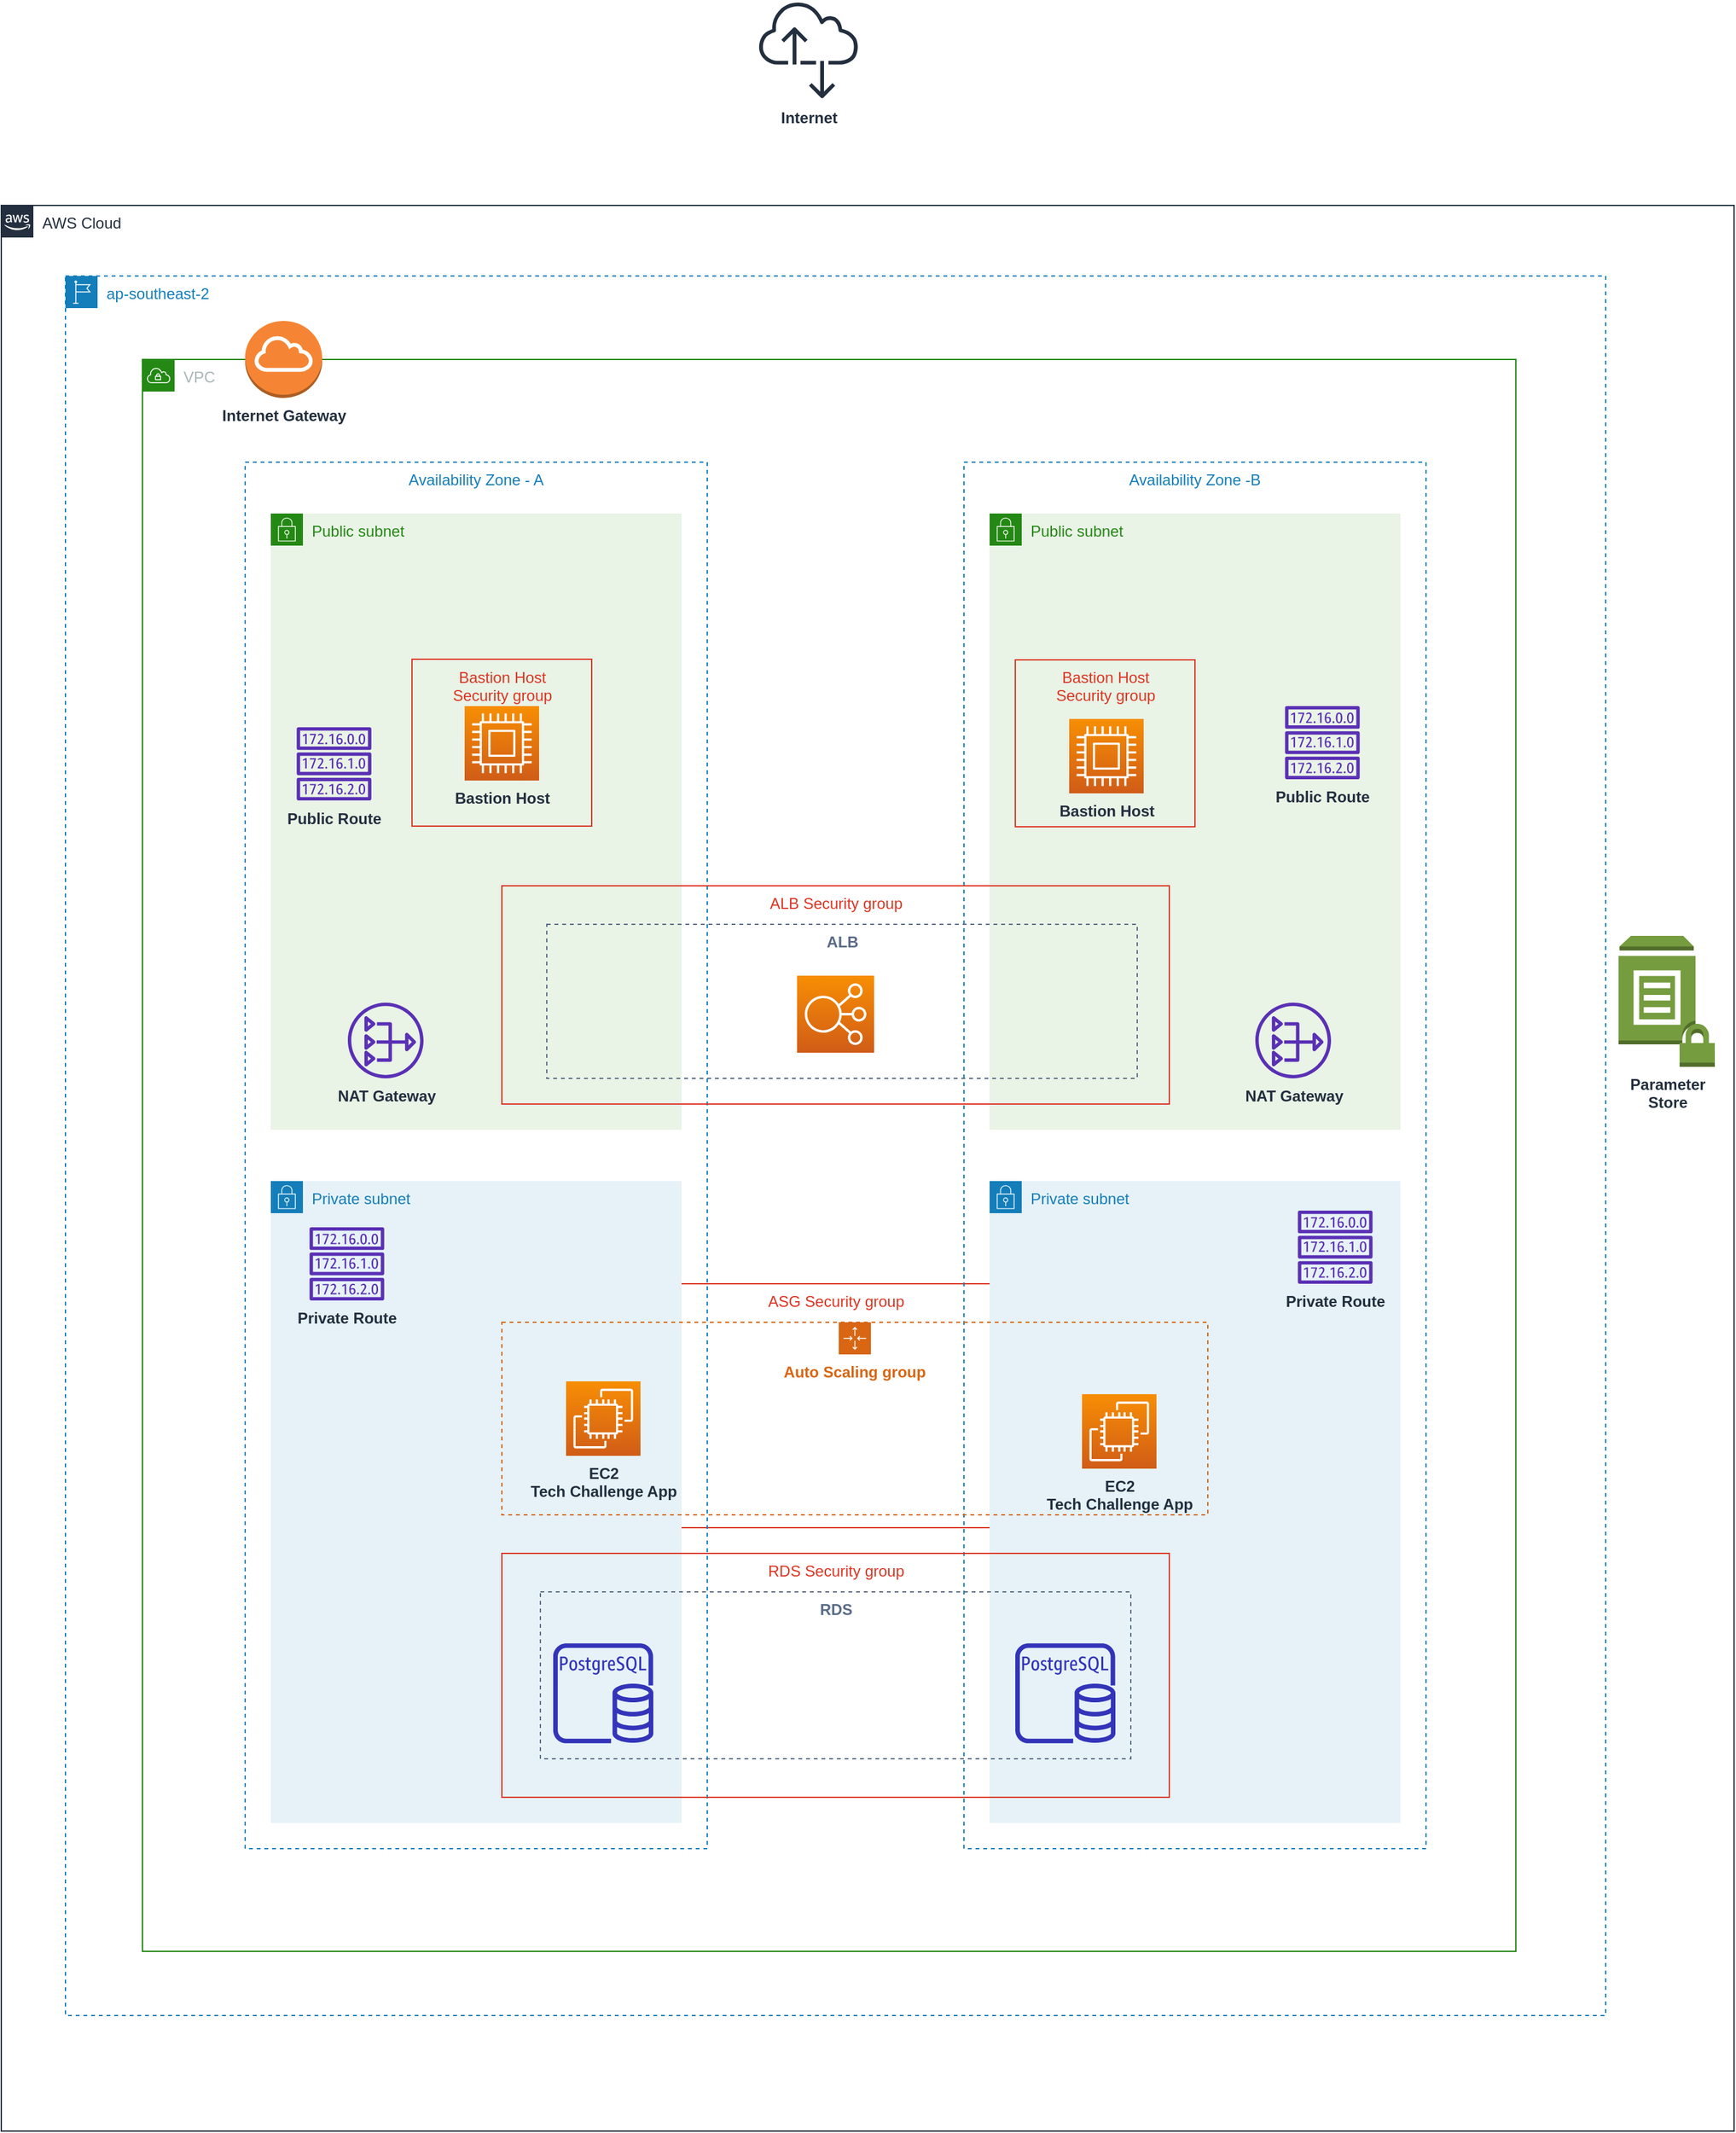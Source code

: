 <mxfile version="14.8.4" type="github"><diagram id="a2KCXQW5y_hcNaTkDCUP" name="Page-1"><mxGraphModel dx="3047" dy="2421" grid="1" gridSize="10" guides="1" tooltips="1" connect="1" arrows="1" fold="1" page="1" pageScale="1" pageWidth="827" pageHeight="1169" math="0" shadow="0"><root><mxCell id="0"/><mxCell id="1" parent="0"/><mxCell id="AJSDm180iAo4wDnun82W-15" value="ASG Security group" style="fillColor=none;strokeColor=#DD3522;verticalAlign=top;fontStyle=0;fontColor=#DD3522;dashed=0;pointerEvents=1;html=1;" vertex="1" parent="1"><mxGeometry x="240" y="600" width="520" height="190" as="geometry"/></mxCell><mxCell id="AJSDm180iAo4wDnun82W-2" value="Availability Zone - A" style="fillColor=none;strokeColor=#147EBA;dashed=1;verticalAlign=top;fontStyle=0;fontColor=#147EBA;" vertex="1" parent="1"><mxGeometry x="40" y="-40" width="360" height="1080" as="geometry"/></mxCell><mxCell id="AJSDm180iAo4wDnun82W-3" value="Availability Zone -B" style="fillColor=none;strokeColor=#147EBA;dashed=1;verticalAlign=top;fontStyle=0;fontColor=#147EBA;" vertex="1" parent="1"><mxGeometry x="600" y="-40" width="360" height="1080" as="geometry"/></mxCell><mxCell id="AJSDm180iAo4wDnun82W-4" value="Private subnet" style="points=[[0,0],[0.25,0],[0.5,0],[0.75,0],[1,0],[1,0.25],[1,0.5],[1,0.75],[1,1],[0.75,1],[0.5,1],[0.25,1],[0,1],[0,0.75],[0,0.5],[0,0.25]];outlineConnect=0;gradientColor=none;html=1;whiteSpace=wrap;fontSize=12;fontStyle=0;shape=mxgraph.aws4.group;grIcon=mxgraph.aws4.group_security_group;grStroke=0;strokeColor=#147EBA;fillColor=#E6F2F8;verticalAlign=top;align=left;spacingLeft=30;fontColor=#147EBA;dashed=0;" vertex="1" parent="1"><mxGeometry x="60" y="520" width="320" height="500" as="geometry"/></mxCell><mxCell id="AJSDm180iAo4wDnun82W-5" value="Public subnet" style="points=[[0,0],[0.25,0],[0.5,0],[0.75,0],[1,0],[1,0.25],[1,0.5],[1,0.75],[1,1],[0.75,1],[0.5,1],[0.25,1],[0,1],[0,0.75],[0,0.5],[0,0.25]];outlineConnect=0;gradientColor=none;html=1;whiteSpace=wrap;fontSize=12;fontStyle=0;shape=mxgraph.aws4.group;grIcon=mxgraph.aws4.group_security_group;grStroke=0;strokeColor=#248814;fillColor=#E9F3E6;verticalAlign=top;align=left;spacingLeft=30;fontColor=#248814;dashed=0;" vertex="1" parent="1"><mxGeometry x="60" width="320" height="480" as="geometry"/></mxCell><mxCell id="AJSDm180iAo4wDnun82W-6" value="Public subnet" style="points=[[0,0],[0.25,0],[0.5,0],[0.75,0],[1,0],[1,0.25],[1,0.5],[1,0.75],[1,1],[0.75,1],[0.5,1],[0.25,1],[0,1],[0,0.75],[0,0.5],[0,0.25]];outlineConnect=0;gradientColor=none;html=1;whiteSpace=wrap;fontSize=12;fontStyle=0;shape=mxgraph.aws4.group;grIcon=mxgraph.aws4.group_security_group;grStroke=0;strokeColor=#248814;fillColor=#E9F3E6;verticalAlign=top;align=left;spacingLeft=30;fontColor=#248814;dashed=0;" vertex="1" parent="1"><mxGeometry x="620" width="320" height="480" as="geometry"/></mxCell><mxCell id="AJSDm180iAo4wDnun82W-7" value="Private subnet" style="points=[[0,0],[0.25,0],[0.5,0],[0.75,0],[1,0],[1,0.25],[1,0.5],[1,0.75],[1,1],[0.75,1],[0.5,1],[0.25,1],[0,1],[0,0.75],[0,0.5],[0,0.25]];outlineConnect=0;gradientColor=none;html=1;whiteSpace=wrap;fontSize=12;fontStyle=0;shape=mxgraph.aws4.group;grIcon=mxgraph.aws4.group_security_group;grStroke=0;strokeColor=#147EBA;fillColor=#E6F2F8;verticalAlign=top;align=left;spacingLeft=30;fontColor=#147EBA;dashed=0;" vertex="1" parent="1"><mxGeometry x="620" y="520" width="320" height="500" as="geometry"/></mxCell><mxCell id="AJSDm180iAo4wDnun82W-8" value="&lt;span style=&quot;white-space: pre&quot;&gt;&#9;&lt;/span&gt;" style="outlineConnect=0;fontColor=#232F3E;gradientColor=none;fillColor=#3334B9;strokeColor=none;dashed=0;verticalLabelPosition=bottom;verticalAlign=top;align=center;html=1;fontSize=12;fontStyle=0;aspect=fixed;pointerEvents=1;shape=mxgraph.aws4.rds_postgresql_instance;" vertex="1" parent="1"><mxGeometry x="280" y="880" width="78" height="78" as="geometry"/></mxCell><mxCell id="AJSDm180iAo4wDnun82W-9" value="" style="outlineConnect=0;fontColor=#232F3E;gradientColor=none;fillColor=#3334B9;strokeColor=none;dashed=0;verticalLabelPosition=bottom;verticalAlign=top;align=center;html=1;fontSize=12;fontStyle=0;aspect=fixed;pointerEvents=1;shape=mxgraph.aws4.rds_postgresql_instance;" vertex="1" parent="1"><mxGeometry x="640" y="880" width="78" height="78" as="geometry"/></mxCell><mxCell id="AJSDm180iAo4wDnun82W-10" value="&lt;b&gt;RDS&lt;/b&gt;" style="fillColor=none;strokeColor=#5A6C86;dashed=1;verticalAlign=top;fontStyle=0;fontColor=#5A6C86;pointerEvents=1;html=1;" vertex="1" parent="1"><mxGeometry x="270" y="840" width="460" height="130" as="geometry"/></mxCell><mxCell id="AJSDm180iAo4wDnun82W-11" value="RDS Security group" style="fillColor=none;strokeColor=#DD3522;verticalAlign=top;fontStyle=0;fontColor=#DD3522;dashed=0;pointerEvents=1;html=1;" vertex="1" parent="1"><mxGeometry x="240" y="810" width="520" height="190" as="geometry"/></mxCell><mxCell id="AJSDm180iAo4wDnun82W-12" value="&lt;b&gt;Auto Scaling group&lt;/b&gt;" style="points=[[0,0],[0.25,0],[0.5,0],[0.75,0],[1,0],[1,0.25],[1,0.5],[1,0.75],[1,1],[0.75,1],[0.5,1],[0.25,1],[0,1],[0,0.75],[0,0.5],[0,0.25]];outlineConnect=0;gradientColor=none;html=1;whiteSpace=wrap;fontSize=12;fontStyle=0;shape=mxgraph.aws4.groupCenter;grIcon=mxgraph.aws4.group_auto_scaling_group;grStroke=1;strokeColor=#D86613;fillColor=none;verticalAlign=top;align=center;fontColor=#D86613;dashed=1;spacingTop=25;pointerEvents=1;" vertex="1" parent="1"><mxGeometry x="240" y="630" width="550" height="150" as="geometry"/></mxCell><mxCell id="AJSDm180iAo4wDnun82W-16" value="" style="points=[[0,0,0],[0.25,0,0],[0.5,0,0],[0.75,0,0],[1,0,0],[0,1,0],[0.25,1,0],[0.5,1,0],[0.75,1,0],[1,1,0],[0,0.25,0],[0,0.5,0],[0,0.75,0],[1,0.25,0],[1,0.5,0],[1,0.75,0]];outlineConnect=0;fontColor=#232F3E;gradientColor=#F78E04;gradientDirection=north;fillColor=#D05C17;strokeColor=#ffffff;dashed=0;verticalLabelPosition=bottom;verticalAlign=top;align=center;html=1;fontSize=12;fontStyle=0;aspect=fixed;shape=mxgraph.aws4.resourceIcon;resIcon=mxgraph.aws4.elastic_load_balancing;pointerEvents=1;" vertex="1" parent="1"><mxGeometry x="470" y="360" width="60" height="60" as="geometry"/></mxCell><mxCell id="AJSDm180iAo4wDnun82W-21" value="ALB Security group" style="fillColor=none;strokeColor=#DD3522;verticalAlign=top;fontStyle=0;fontColor=#DD3522;dashed=0;pointerEvents=1;html=1;" vertex="1" parent="1"><mxGeometry x="240" y="290" width="520" height="170" as="geometry"/></mxCell><mxCell id="AJSDm180iAo4wDnun82W-22" value="&lt;b&gt;ALB&lt;/b&gt;" style="fillColor=none;strokeColor=#5A6C86;dashed=1;verticalAlign=top;fontStyle=0;fontColor=#5A6C86;pointerEvents=1;html=1;" vertex="1" parent="1"><mxGeometry x="275" y="320" width="460" height="120" as="geometry"/></mxCell><mxCell id="AJSDm180iAo4wDnun82W-24" value="&lt;b&gt;Bastion Host&lt;/b&gt;" style="points=[[0,0,0],[0.25,0,0],[0.5,0,0],[0.75,0,0],[1,0,0],[0,1,0],[0.25,1,0],[0.5,1,0],[0.75,1,0],[1,1,0],[0,0.25,0],[0,0.5,0],[0,0.75,0],[1,0.25,0],[1,0.5,0],[1,0.75,0]];outlineConnect=0;fontColor=#232F3E;gradientColor=#F78E04;gradientDirection=north;fillColor=#D05C17;strokeColor=#ffffff;dashed=0;verticalLabelPosition=bottom;verticalAlign=top;align=center;html=1;fontSize=12;fontStyle=0;aspect=fixed;shape=mxgraph.aws4.resourceIcon;resIcon=mxgraph.aws4.compute;pointerEvents=1;" vertex="1" parent="1"><mxGeometry x="211" y="150" width="58" height="58" as="geometry"/></mxCell><mxCell id="AJSDm180iAo4wDnun82W-27" value="&lt;b&gt;NAT Gateway&lt;/b&gt;" style="outlineConnect=0;fontColor=#232F3E;gradientColor=none;fillColor=#5A30B5;strokeColor=none;dashed=0;verticalLabelPosition=bottom;verticalAlign=top;align=center;html=1;fontSize=12;fontStyle=0;aspect=fixed;pointerEvents=1;shape=mxgraph.aws4.nat_gateway;" vertex="1" parent="1"><mxGeometry x="120" y="381" width="59" height="59" as="geometry"/></mxCell><mxCell id="AJSDm180iAo4wDnun82W-28" value="&lt;b&gt;NAT Gateway&lt;/b&gt;" style="outlineConnect=0;fontColor=#232F3E;gradientColor=none;fillColor=#5A30B5;strokeColor=none;dashed=0;verticalLabelPosition=bottom;verticalAlign=top;align=center;html=1;fontSize=12;fontStyle=0;aspect=fixed;pointerEvents=1;shape=mxgraph.aws4.nat_gateway;" vertex="1" parent="1"><mxGeometry x="827" y="381" width="59" height="59" as="geometry"/></mxCell><mxCell id="AJSDm180iAo4wDnun82W-29" value="&lt;b&gt;Public Route&lt;/b&gt;" style="outlineConnect=0;fontColor=#232F3E;gradientColor=none;fillColor=#5A30B5;strokeColor=none;dashed=0;verticalLabelPosition=bottom;verticalAlign=top;align=center;html=1;fontSize=12;fontStyle=0;aspect=fixed;pointerEvents=1;shape=mxgraph.aws4.route_table;" vertex="1" parent="1"><mxGeometry x="80" y="166.5" width="58.5" height="57" as="geometry"/></mxCell><mxCell id="AJSDm180iAo4wDnun82W-30" value="&lt;b&gt;Public Route&lt;/b&gt;" style="outlineConnect=0;fontColor=#232F3E;gradientColor=none;fillColor=#5A30B5;strokeColor=none;dashed=0;verticalLabelPosition=bottom;verticalAlign=top;align=center;html=1;fontSize=12;fontStyle=0;aspect=fixed;pointerEvents=1;shape=mxgraph.aws4.route_table;" vertex="1" parent="1"><mxGeometry x="850" y="150" width="58.5" height="57" as="geometry"/></mxCell><mxCell id="AJSDm180iAo4wDnun82W-31" value="&lt;b&gt;Private Route&lt;/b&gt;" style="outlineConnect=0;fontColor=#232F3E;gradientColor=none;fillColor=#5A30B5;strokeColor=none;dashed=0;verticalLabelPosition=bottom;verticalAlign=top;align=center;html=1;fontSize=12;fontStyle=0;aspect=fixed;pointerEvents=1;shape=mxgraph.aws4.route_table;" vertex="1" parent="1"><mxGeometry x="860" y="543" width="58.5" height="57" as="geometry"/></mxCell><mxCell id="AJSDm180iAo4wDnun82W-32" value="&lt;b&gt;Private Route&lt;/b&gt;" style="outlineConnect=0;fontColor=#232F3E;gradientColor=none;fillColor=#5A30B5;strokeColor=none;dashed=0;verticalLabelPosition=bottom;verticalAlign=top;align=center;html=1;fontSize=12;fontStyle=0;aspect=fixed;pointerEvents=1;shape=mxgraph.aws4.route_table;" vertex="1" parent="1"><mxGeometry x="90" y="556" width="58.5" height="57" as="geometry"/></mxCell><mxCell id="AJSDm180iAo4wDnun82W-25" value="Bastion Host &lt;br&gt;Security group" style="fillColor=none;strokeColor=#DD3522;verticalAlign=top;fontStyle=0;fontColor=#DD3522;dashed=0;pointerEvents=1;html=1;" vertex="1" parent="1"><mxGeometry x="170" y="113.5" width="140" height="130" as="geometry"/></mxCell><mxCell id="AJSDm180iAo4wDnun82W-35" value="&lt;b&gt;Bastion Host&lt;/b&gt;" style="points=[[0,0,0],[0.25,0,0],[0.5,0,0],[0.75,0,0],[1,0,0],[0,1,0],[0.25,1,0],[0.5,1,0],[0.75,1,0],[1,1,0],[0,0.25,0],[0,0.5,0],[0,0.75,0],[1,0.25,0],[1,0.5,0],[1,0.75,0]];outlineConnect=0;fontColor=#232F3E;gradientColor=#F78E04;gradientDirection=north;fillColor=#D05C17;strokeColor=#ffffff;dashed=0;verticalLabelPosition=bottom;verticalAlign=top;align=center;html=1;fontSize=12;fontStyle=0;aspect=fixed;shape=mxgraph.aws4.resourceIcon;resIcon=mxgraph.aws4.compute;pointerEvents=1;" vertex="1" parent="1"><mxGeometry x="682" y="160" width="58" height="58" as="geometry"/></mxCell><mxCell id="AJSDm180iAo4wDnun82W-36" value="Bastion Host &lt;br&gt;Security group" style="fillColor=none;strokeColor=#DD3522;verticalAlign=top;fontStyle=0;fontColor=#DD3522;dashed=0;pointerEvents=1;html=1;" vertex="1" parent="1"><mxGeometry x="640" y="114" width="140" height="130" as="geometry"/></mxCell><mxCell id="AJSDm180iAo4wDnun82W-38" value="&lt;b&gt;EC2&lt;br&gt;Tech Challenge App&lt;/b&gt;" style="points=[[0,0,0],[0.25,0,0],[0.5,0,0],[0.75,0,0],[1,0,0],[0,1,0],[0.25,1,0],[0.5,1,0],[0.75,1,0],[1,1,0],[0,0.25,0],[0,0.5,0],[0,0.75,0],[1,0.25,0],[1,0.5,0],[1,0.75,0]];outlineConnect=0;fontColor=#232F3E;gradientColor=#F78E04;gradientDirection=north;fillColor=#D05C17;strokeColor=#ffffff;dashed=0;verticalLabelPosition=bottom;verticalAlign=top;align=center;html=1;fontSize=12;fontStyle=0;aspect=fixed;shape=mxgraph.aws4.resourceIcon;resIcon=mxgraph.aws4.ec2;pointerEvents=1;" vertex="1" parent="1"><mxGeometry x="290" y="676" width="58" height="58" as="geometry"/></mxCell><mxCell id="AJSDm180iAo4wDnun82W-39" value="&lt;b&gt;EC2&lt;br&gt;Tech Challenge App&lt;/b&gt;" style="points=[[0,0,0],[0.25,0,0],[0.5,0,0],[0.75,0,0],[1,0,0],[0,1,0],[0.25,1,0],[0.5,1,0],[0.75,1,0],[1,1,0],[0,0.25,0],[0,0.5,0],[0,0.75,0],[1,0.25,0],[1,0.5,0],[1,0.75,0]];outlineConnect=0;fontColor=#232F3E;gradientColor=#F78E04;gradientDirection=north;fillColor=#D05C17;strokeColor=#ffffff;dashed=0;verticalLabelPosition=bottom;verticalAlign=top;align=center;html=1;fontSize=12;fontStyle=0;aspect=fixed;shape=mxgraph.aws4.resourceIcon;resIcon=mxgraph.aws4.ec2;pointerEvents=1;" vertex="1" parent="1"><mxGeometry x="692" y="686" width="58" height="58" as="geometry"/></mxCell><mxCell id="AJSDm180iAo4wDnun82W-41" value="VPC" style="points=[[0,0],[0.25,0],[0.5,0],[0.75,0],[1,0],[1,0.25],[1,0.5],[1,0.75],[1,1],[0.75,1],[0.5,1],[0.25,1],[0,1],[0,0.75],[0,0.5],[0,0.25]];outlineConnect=0;gradientColor=none;html=1;whiteSpace=wrap;fontSize=12;fontStyle=0;shape=mxgraph.aws4.group;grIcon=mxgraph.aws4.group_vpc;strokeColor=#248814;fillColor=none;verticalAlign=top;align=left;spacingLeft=30;fontColor=#AAB7B8;dashed=0;pointerEvents=1;" vertex="1" parent="1"><mxGeometry x="-40" y="-120" width="1070" height="1240" as="geometry"/></mxCell><mxCell id="AJSDm180iAo4wDnun82W-42" value="&lt;b&gt;Internet Gateway&lt;/b&gt;" style="outlineConnect=0;dashed=0;verticalLabelPosition=bottom;verticalAlign=top;align=center;html=1;shape=mxgraph.aws3.internet_gateway;fillColor=#F58534;gradientColor=none;pointerEvents=1;fontColor=#232F3E;" vertex="1" parent="1"><mxGeometry x="40" y="-150" width="60" height="60" as="geometry"/></mxCell><mxCell id="AJSDm180iAo4wDnun82W-43" value="ap-southeast-2" style="points=[[0,0],[0.25,0],[0.5,0],[0.75,0],[1,0],[1,0.25],[1,0.5],[1,0.75],[1,1],[0.75,1],[0.5,1],[0.25,1],[0,1],[0,0.75],[0,0.5],[0,0.25]];outlineConnect=0;gradientColor=none;html=1;whiteSpace=wrap;fontSize=12;fontStyle=0;shape=mxgraph.aws4.group;grIcon=mxgraph.aws4.group_region;strokeColor=#147EBA;fillColor=none;verticalAlign=top;align=left;spacingLeft=30;fontColor=#147EBA;dashed=1;pointerEvents=1;" vertex="1" parent="1"><mxGeometry x="-100" y="-185" width="1200" height="1355" as="geometry"/></mxCell><mxCell id="AJSDm180iAo4wDnun82W-44" value="AWS Cloud" style="points=[[0,0],[0.25,0],[0.5,0],[0.75,0],[1,0],[1,0.25],[1,0.5],[1,0.75],[1,1],[0.75,1],[0.5,1],[0.25,1],[0,1],[0,0.75],[0,0.5],[0,0.25]];outlineConnect=0;gradientColor=none;html=1;whiteSpace=wrap;fontSize=12;fontStyle=0;shape=mxgraph.aws4.group;grIcon=mxgraph.aws4.group_aws_cloud_alt;strokeColor=#232F3E;fillColor=none;verticalAlign=top;align=left;spacingLeft=30;fontColor=#232F3E;dashed=0;pointerEvents=1;" vertex="1" parent="1"><mxGeometry x="-150" y="-240" width="1350" height="1500" as="geometry"/></mxCell><mxCell id="AJSDm180iAo4wDnun82W-45" value="&lt;b&gt;Internet&lt;/b&gt;" style="outlineConnect=0;fontColor=#232F3E;gradientColor=none;fillColor=#232F3E;strokeColor=none;dashed=0;verticalLabelPosition=bottom;verticalAlign=top;align=center;html=1;fontSize=12;fontStyle=0;aspect=fixed;pointerEvents=1;shape=mxgraph.aws4.internet_alt2;" vertex="1" parent="1"><mxGeometry x="440" y="-400" width="78" height="78" as="geometry"/></mxCell><mxCell id="AJSDm180iAo4wDnun82W-47" value="&lt;b&gt;Parameter &lt;br&gt;Store&lt;/b&gt;" style="outlineConnect=0;dashed=0;verticalLabelPosition=bottom;verticalAlign=top;align=center;html=1;shape=mxgraph.aws3.parameter_store;fillColor=#759C3E;gradientColor=none;pointerEvents=1;fontColor=#232F3E;" vertex="1" parent="1"><mxGeometry x="1110" y="329" width="75" height="102" as="geometry"/></mxCell></root></mxGraphModel></diagram></mxfile>
